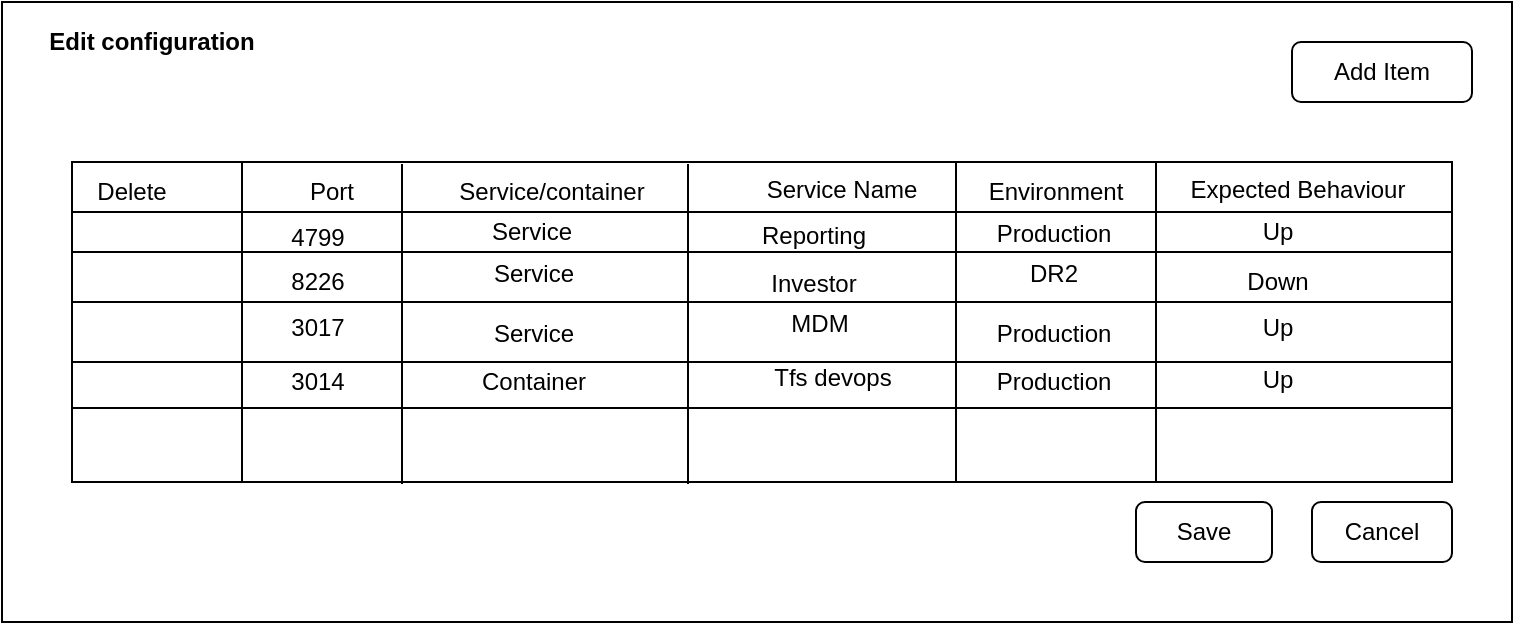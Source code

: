 <mxfile version="16.1.2" type="device"><diagram id="l4F8tCaGe_Fk6Or4eX7k" name="Page-1"><mxGraphModel dx="1355" dy="764" grid="1" gridSize="10" guides="1" tooltips="1" connect="1" arrows="1" fold="1" page="1" pageScale="1" pageWidth="850" pageHeight="1100" math="0" shadow="0"><root><mxCell id="0"/><mxCell id="1" parent="0"/><mxCell id="31VnEgiHVq-p9D_Dvd3w-1" value="" style="rounded=0;whiteSpace=wrap;html=1;" vertex="1" parent="1"><mxGeometry x="45" y="40" width="755" height="310" as="geometry"/></mxCell><mxCell id="31VnEgiHVq-p9D_Dvd3w-2" value="" style="rounded=0;whiteSpace=wrap;html=1;" vertex="1" parent="1"><mxGeometry x="80" y="120" width="690" height="160" as="geometry"/></mxCell><mxCell id="31VnEgiHVq-p9D_Dvd3w-3" value="Save" style="rounded=1;whiteSpace=wrap;html=1;" vertex="1" parent="1"><mxGeometry x="612" y="290" width="68" height="30" as="geometry"/></mxCell><mxCell id="31VnEgiHVq-p9D_Dvd3w-4" value="Cancel" style="rounded=1;whiteSpace=wrap;html=1;" vertex="1" parent="1"><mxGeometry x="700" y="290" width="70" height="30" as="geometry"/></mxCell><mxCell id="31VnEgiHVq-p9D_Dvd3w-6" value="Add Item" style="rounded=1;whiteSpace=wrap;html=1;" vertex="1" parent="1"><mxGeometry x="690" y="60" width="90" height="30" as="geometry"/></mxCell><mxCell id="31VnEgiHVq-p9D_Dvd3w-7" value="" style="line;strokeWidth=1;html=1;perimeter=backbonePerimeter;points=[];outlineConnect=0;" vertex="1" parent="1"><mxGeometry x="80" y="140" width="690" height="10" as="geometry"/></mxCell><mxCell id="31VnEgiHVq-p9D_Dvd3w-8" value="Expected Behaviour" style="text;html=1;strokeColor=none;fillColor=none;align=center;verticalAlign=middle;whiteSpace=wrap;rounded=0;" vertex="1" parent="1"><mxGeometry x="628" y="124" width="130" height="20" as="geometry"/></mxCell><mxCell id="31VnEgiHVq-p9D_Dvd3w-11" value="Environment" style="text;html=1;strokeColor=none;fillColor=none;align=center;verticalAlign=middle;whiteSpace=wrap;rounded=0;" vertex="1" parent="1"><mxGeometry x="542" y="120" width="60" height="30" as="geometry"/></mxCell><mxCell id="31VnEgiHVq-p9D_Dvd3w-12" value="Service Name" style="text;html=1;strokeColor=none;fillColor=none;align=center;verticalAlign=middle;whiteSpace=wrap;rounded=0;" vertex="1" parent="1"><mxGeometry x="410" y="124" width="110" height="20" as="geometry"/></mxCell><mxCell id="31VnEgiHVq-p9D_Dvd3w-13" value="Service/container" style="text;html=1;strokeColor=none;fillColor=none;align=center;verticalAlign=middle;whiteSpace=wrap;rounded=0;" vertex="1" parent="1"><mxGeometry x="290" y="120" width="60" height="30" as="geometry"/></mxCell><mxCell id="31VnEgiHVq-p9D_Dvd3w-14" value="Port" style="text;html=1;strokeColor=none;fillColor=none;align=center;verticalAlign=middle;whiteSpace=wrap;rounded=0;" vertex="1" parent="1"><mxGeometry x="180" y="120" width="60" height="30" as="geometry"/></mxCell><mxCell id="31VnEgiHVq-p9D_Dvd3w-15" value="Delete" style="text;html=1;strokeColor=none;fillColor=none;align=center;verticalAlign=middle;whiteSpace=wrap;rounded=0;" vertex="1" parent="1"><mxGeometry x="80" y="120" width="60" height="30" as="geometry"/></mxCell><mxCell id="31VnEgiHVq-p9D_Dvd3w-16" value="" style="line;strokeWidth=1;html=1;perimeter=backbonePerimeter;points=[];outlineConnect=0;" vertex="1" parent="1"><mxGeometry x="80" y="160" width="690" height="10" as="geometry"/></mxCell><mxCell id="31VnEgiHVq-p9D_Dvd3w-34" value="" style="line;strokeWidth=1;html=1;perimeter=backbonePerimeter;points=[];outlineConnect=0;" vertex="1" parent="1"><mxGeometry x="80" y="185" width="690" height="10" as="geometry"/></mxCell><mxCell id="31VnEgiHVq-p9D_Dvd3w-35" value="" style="line;strokeWidth=1;html=1;perimeter=backbonePerimeter;points=[];outlineConnect=0;" vertex="1" parent="1"><mxGeometry x="80" y="215" width="690" height="10" as="geometry"/></mxCell><mxCell id="31VnEgiHVq-p9D_Dvd3w-36" value="" style="line;strokeWidth=1;html=1;perimeter=backbonePerimeter;points=[];outlineConnect=0;" vertex="1" parent="1"><mxGeometry x="80" y="238" width="690" height="10" as="geometry"/></mxCell><mxCell id="31VnEgiHVq-p9D_Dvd3w-37" value="" style="line;strokeWidth=1;direction=south;html=1;perimeter=backbonePerimeter;points=[];outlineConnect=0;" vertex="1" parent="1"><mxGeometry x="160" y="120" width="10" height="160" as="geometry"/></mxCell><mxCell id="31VnEgiHVq-p9D_Dvd3w-38" value="" style="line;strokeWidth=1;direction=south;html=1;perimeter=backbonePerimeter;points=[];outlineConnect=0;" vertex="1" parent="1"><mxGeometry x="240" y="121" width="10" height="160" as="geometry"/></mxCell><mxCell id="31VnEgiHVq-p9D_Dvd3w-39" value="" style="line;strokeWidth=1;direction=south;html=1;perimeter=backbonePerimeter;points=[];outlineConnect=0;" vertex="1" parent="1"><mxGeometry x="383" y="121" width="10" height="160" as="geometry"/></mxCell><mxCell id="31VnEgiHVq-p9D_Dvd3w-40" value="" style="line;strokeWidth=1;direction=south;html=1;perimeter=backbonePerimeter;points=[];outlineConnect=0;" vertex="1" parent="1"><mxGeometry x="517" y="120" width="10" height="160" as="geometry"/></mxCell><mxCell id="31VnEgiHVq-p9D_Dvd3w-41" value="" style="line;strokeWidth=1;direction=south;html=1;perimeter=backbonePerimeter;points=[];outlineConnect=0;" vertex="1" parent="1"><mxGeometry x="617" y="120" width="10" height="160" as="geometry"/></mxCell><mxCell id="31VnEgiHVq-p9D_Dvd3w-42" value="Edit configuration" style="text;html=1;strokeColor=none;fillColor=none;align=center;verticalAlign=middle;whiteSpace=wrap;rounded=0;fontStyle=1" vertex="1" parent="1"><mxGeometry x="50" y="50" width="140" height="20" as="geometry"/></mxCell><mxCell id="31VnEgiHVq-p9D_Dvd3w-44" value="Service" style="text;html=1;strokeColor=none;fillColor=none;align=center;verticalAlign=middle;whiteSpace=wrap;rounded=0;" vertex="1" parent="1"><mxGeometry x="280" y="140" width="60" height="30" as="geometry"/></mxCell><mxCell id="31VnEgiHVq-p9D_Dvd3w-45" value="Service" style="text;html=1;strokeColor=none;fillColor=none;align=center;verticalAlign=middle;whiteSpace=wrap;rounded=0;" vertex="1" parent="1"><mxGeometry x="281" y="161" width="60" height="30" as="geometry"/></mxCell><mxCell id="31VnEgiHVq-p9D_Dvd3w-46" value="Service" style="text;html=1;strokeColor=none;fillColor=none;align=center;verticalAlign=middle;whiteSpace=wrap;rounded=0;" vertex="1" parent="1"><mxGeometry x="281" y="191" width="60" height="30" as="geometry"/></mxCell><mxCell id="31VnEgiHVq-p9D_Dvd3w-47" value="Container" style="text;html=1;strokeColor=none;fillColor=none;align=center;verticalAlign=middle;whiteSpace=wrap;rounded=0;" vertex="1" parent="1"><mxGeometry x="281" y="215" width="60" height="30" as="geometry"/></mxCell><mxCell id="31VnEgiHVq-p9D_Dvd3w-48" value="4799" style="text;html=1;strokeColor=none;fillColor=none;align=center;verticalAlign=middle;whiteSpace=wrap;rounded=0;" vertex="1" parent="1"><mxGeometry x="173" y="143" width="60" height="30" as="geometry"/></mxCell><mxCell id="31VnEgiHVq-p9D_Dvd3w-49" value="8226" style="text;html=1;strokeColor=none;fillColor=none;align=center;verticalAlign=middle;whiteSpace=wrap;rounded=0;" vertex="1" parent="1"><mxGeometry x="173" y="165" width="60" height="30" as="geometry"/></mxCell><mxCell id="31VnEgiHVq-p9D_Dvd3w-50" value="3017" style="text;html=1;strokeColor=none;fillColor=none;align=center;verticalAlign=middle;whiteSpace=wrap;rounded=0;" vertex="1" parent="1"><mxGeometry x="173" y="188" width="60" height="30" as="geometry"/></mxCell><mxCell id="31VnEgiHVq-p9D_Dvd3w-51" value="3014" style="text;html=1;strokeColor=none;fillColor=none;align=center;verticalAlign=middle;whiteSpace=wrap;rounded=0;" vertex="1" parent="1"><mxGeometry x="173" y="215" width="60" height="30" as="geometry"/></mxCell><mxCell id="31VnEgiHVq-p9D_Dvd3w-52" value="Production" style="text;html=1;strokeColor=none;fillColor=none;align=center;verticalAlign=middle;whiteSpace=wrap;rounded=0;" vertex="1" parent="1"><mxGeometry x="541" y="141" width="60" height="30" as="geometry"/></mxCell><mxCell id="31VnEgiHVq-p9D_Dvd3w-56" value="DR2" style="text;html=1;strokeColor=none;fillColor=none;align=center;verticalAlign=middle;whiteSpace=wrap;rounded=0;" vertex="1" parent="1"><mxGeometry x="541" y="161" width="60" height="30" as="geometry"/></mxCell><mxCell id="31VnEgiHVq-p9D_Dvd3w-57" value="Production" style="text;html=1;strokeColor=none;fillColor=none;align=center;verticalAlign=middle;whiteSpace=wrap;rounded=0;" vertex="1" parent="1"><mxGeometry x="541" y="191" width="60" height="30" as="geometry"/></mxCell><mxCell id="31VnEgiHVq-p9D_Dvd3w-58" value="Production" style="text;html=1;strokeColor=none;fillColor=none;align=center;verticalAlign=middle;whiteSpace=wrap;rounded=0;" vertex="1" parent="1"><mxGeometry x="541" y="215" width="60" height="30" as="geometry"/></mxCell><mxCell id="31VnEgiHVq-p9D_Dvd3w-59" value="Investor" style="text;html=1;strokeColor=none;fillColor=none;align=center;verticalAlign=middle;whiteSpace=wrap;rounded=0;" vertex="1" parent="1"><mxGeometry x="421" y="166" width="60" height="30" as="geometry"/></mxCell><mxCell id="31VnEgiHVq-p9D_Dvd3w-60" value="MDM" style="text;html=1;strokeColor=none;fillColor=none;align=center;verticalAlign=middle;whiteSpace=wrap;rounded=0;" vertex="1" parent="1"><mxGeometry x="424" y="186" width="60" height="30" as="geometry"/></mxCell><mxCell id="31VnEgiHVq-p9D_Dvd3w-61" value="Reporting" style="text;html=1;strokeColor=none;fillColor=none;align=center;verticalAlign=middle;whiteSpace=wrap;rounded=0;" vertex="1" parent="1"><mxGeometry x="421" y="142" width="60" height="30" as="geometry"/></mxCell><mxCell id="31VnEgiHVq-p9D_Dvd3w-62" value="Tfs devops" style="text;html=1;strokeColor=none;fillColor=none;align=center;verticalAlign=middle;whiteSpace=wrap;rounded=0;" vertex="1" parent="1"><mxGeometry x="421" y="216" width="79" height="24" as="geometry"/></mxCell><mxCell id="31VnEgiHVq-p9D_Dvd3w-63" value="Down" style="text;html=1;strokeColor=none;fillColor=none;align=center;verticalAlign=middle;whiteSpace=wrap;rounded=0;" vertex="1" parent="1"><mxGeometry x="653" y="165" width="60" height="30" as="geometry"/></mxCell><mxCell id="31VnEgiHVq-p9D_Dvd3w-65" value="Up" style="text;html=1;strokeColor=none;fillColor=none;align=center;verticalAlign=middle;whiteSpace=wrap;rounded=0;" vertex="1" parent="1"><mxGeometry x="653" y="188" width="60" height="30" as="geometry"/></mxCell><mxCell id="31VnEgiHVq-p9D_Dvd3w-66" value="Up" style="text;html=1;strokeColor=none;fillColor=none;align=center;verticalAlign=middle;whiteSpace=wrap;rounded=0;" vertex="1" parent="1"><mxGeometry x="653" y="140" width="60" height="30" as="geometry"/></mxCell><mxCell id="31VnEgiHVq-p9D_Dvd3w-67" value="Up" style="text;html=1;strokeColor=none;fillColor=none;align=center;verticalAlign=middle;whiteSpace=wrap;rounded=0;" vertex="1" parent="1"><mxGeometry x="653" y="214" width="60" height="30" as="geometry"/></mxCell></root></mxGraphModel></diagram></mxfile>